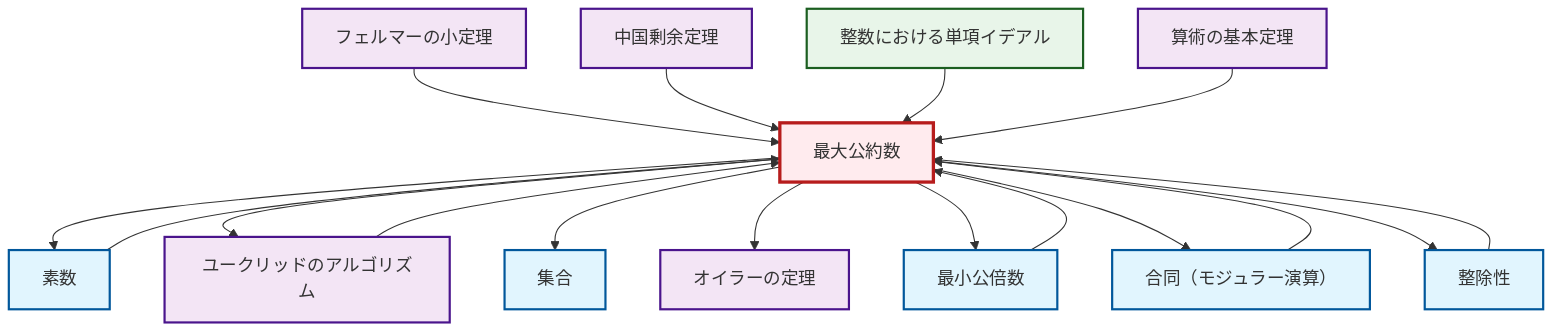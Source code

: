 graph TD
    classDef definition fill:#e1f5fe,stroke:#01579b,stroke-width:2px
    classDef theorem fill:#f3e5f5,stroke:#4a148c,stroke-width:2px
    classDef axiom fill:#fff3e0,stroke:#e65100,stroke-width:2px
    classDef example fill:#e8f5e9,stroke:#1b5e20,stroke-width:2px
    classDef current fill:#ffebee,stroke:#b71c1c,stroke-width:3px
    thm-fermat-little["フェルマーの小定理"]:::theorem
    ex-principal-ideal["整数における単項イデアル"]:::example
    def-lcm["最小公倍数"]:::definition
    def-congruence["合同（モジュラー演算）"]:::definition
    def-divisibility["整除性"]:::definition
    def-prime["素数"]:::definition
    thm-euclidean-algorithm["ユークリッドのアルゴリズム"]:::theorem
    thm-chinese-remainder["中国剰余定理"]:::theorem
    def-set["集合"]:::definition
    thm-fundamental-arithmetic["算術の基本定理"]:::theorem
    def-gcd["最大公約数"]:::definition
    thm-euler["オイラーの定理"]:::theorem
    def-lcm --> def-gcd
    def-gcd --> def-prime
    def-gcd --> thm-euclidean-algorithm
    def-prime --> def-gcd
    def-gcd --> def-set
    def-gcd --> thm-euler
    def-divisibility --> def-gcd
    thm-fermat-little --> def-gcd
    thm-euclidean-algorithm --> def-gcd
    thm-chinese-remainder --> def-gcd
    def-gcd --> def-lcm
    ex-principal-ideal --> def-gcd
    def-gcd --> def-congruence
    def-congruence --> def-gcd
    thm-fundamental-arithmetic --> def-gcd
    def-gcd --> def-divisibility
    class def-gcd current